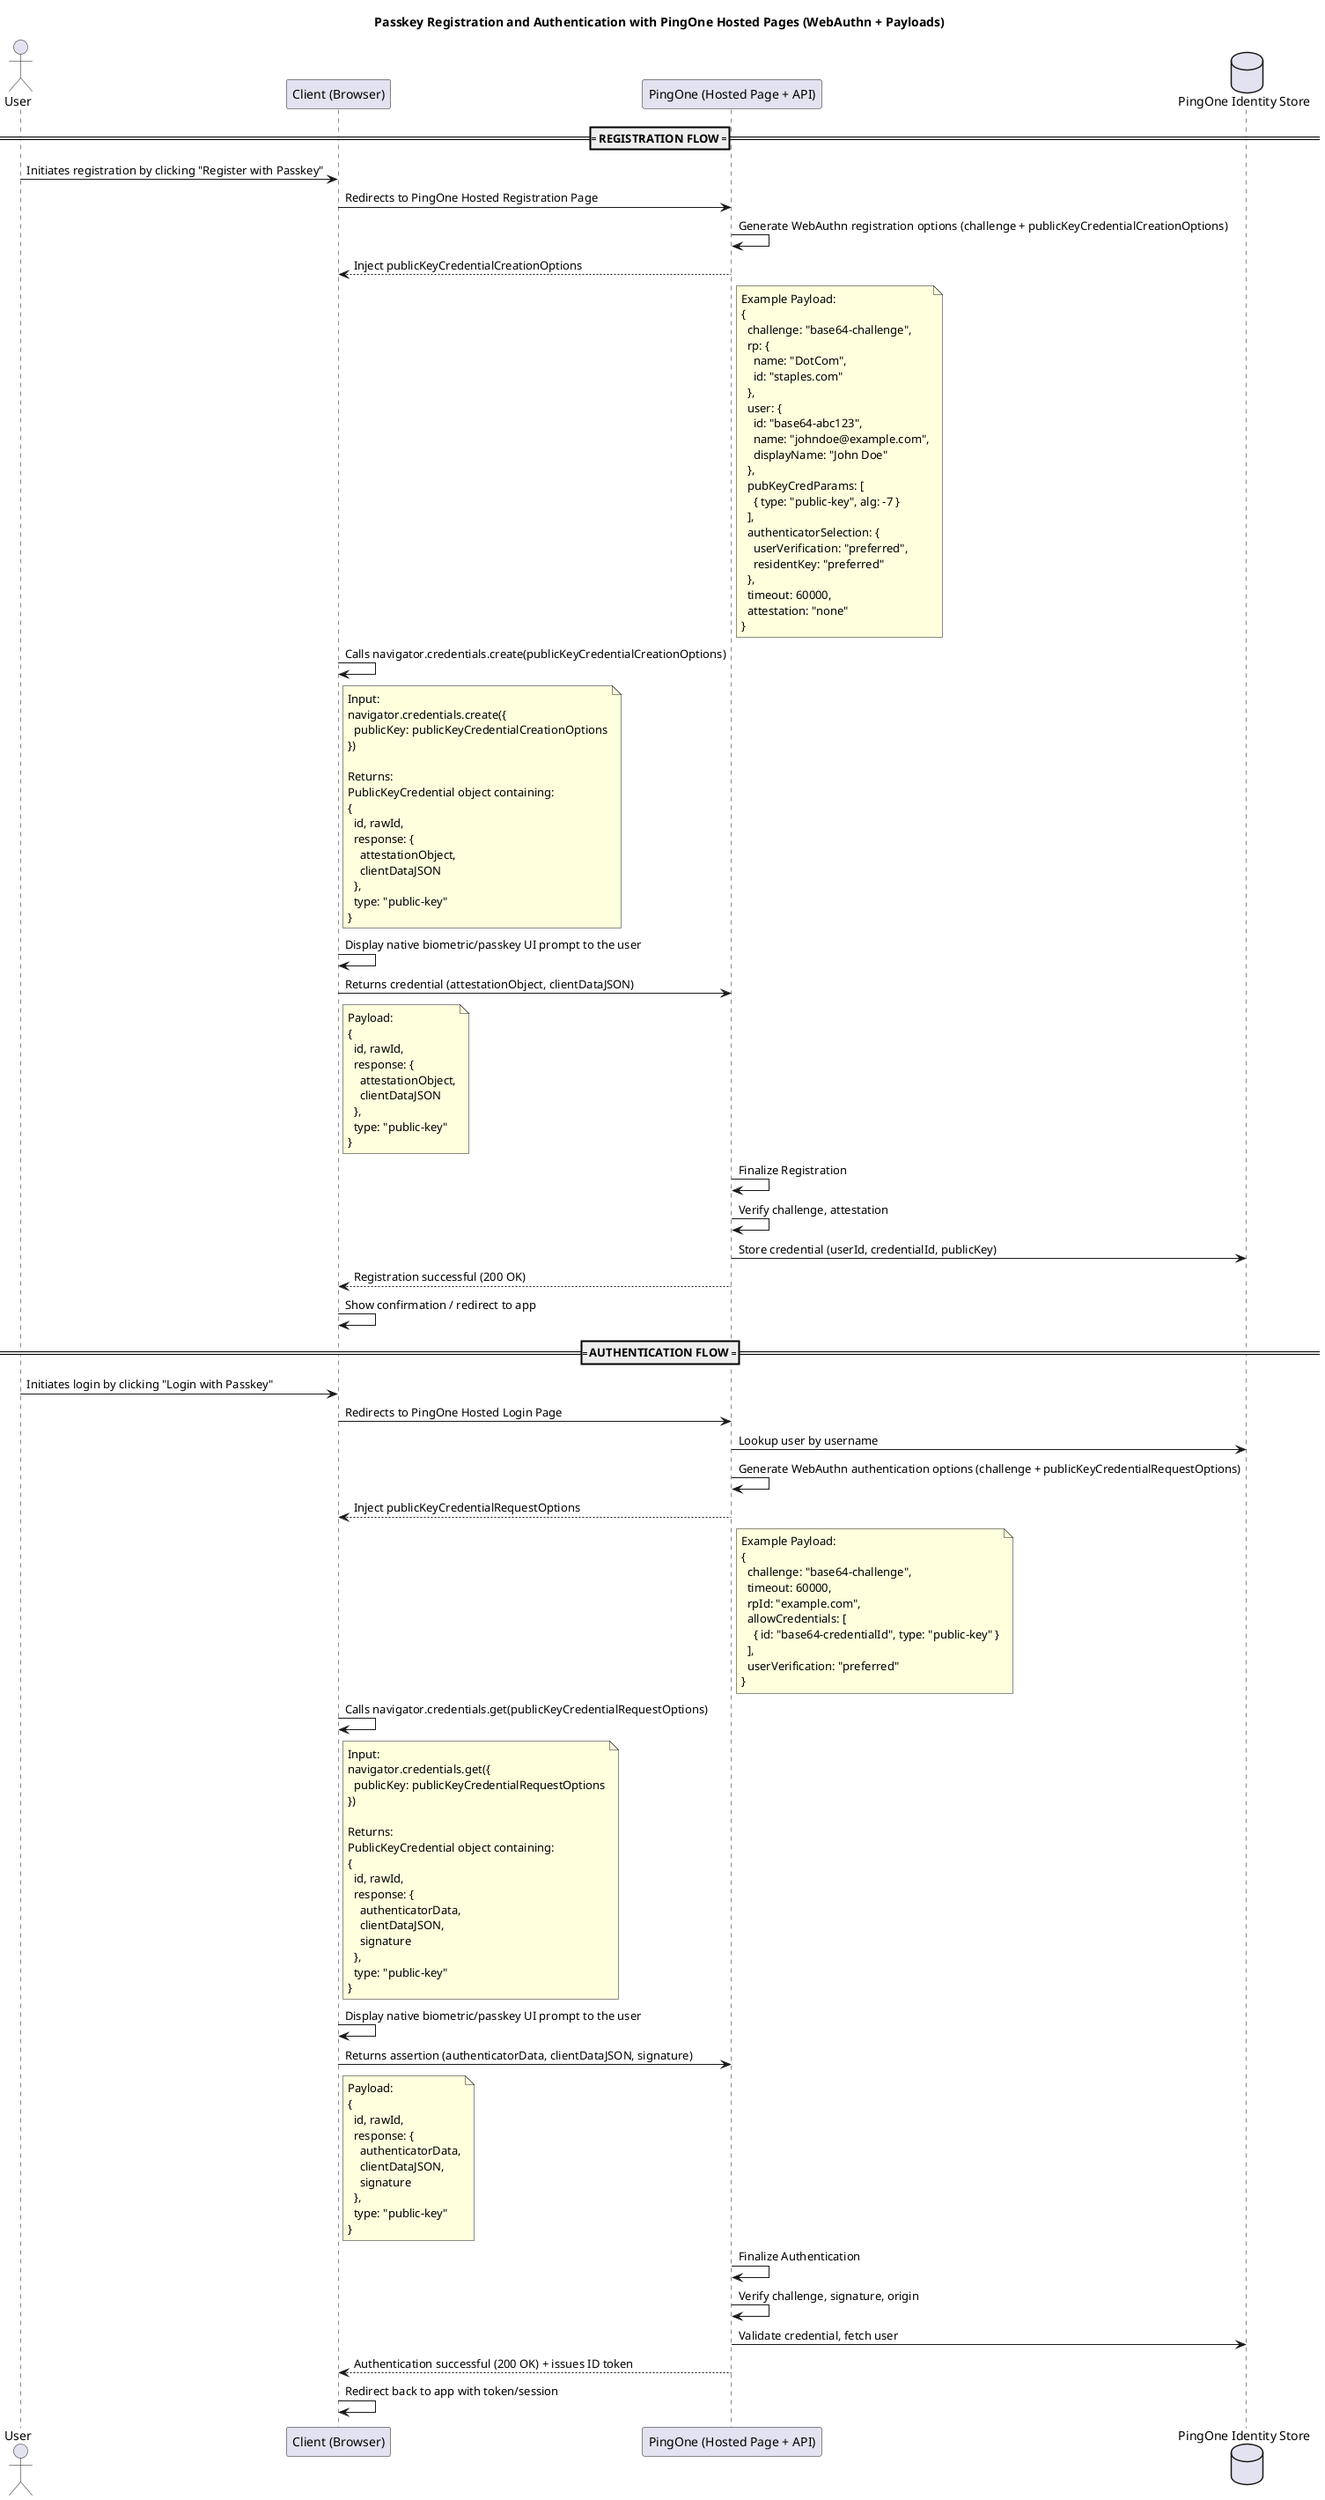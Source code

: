 @startuml
' Title
title Passkey Registration and Authentication with PingOne Hosted Pages (WebAuthn + Payloads)

' Actors
actor User
participant Browser as "Client (Browser)"
participant Ping as "PingOne (Hosted Page + API)"
database PingDB as "PingOne Identity Store"

==== REGISTRATION FLOW ====

User -> Browser : Initiates registration by clicking "Register with Passkey"
Browser -> Ping : Redirects to PingOne Hosted Registration Page

Ping -> Ping : Generate WebAuthn registration options (challenge + publicKeyCredentialCreationOptions)
Ping --> Browser : Inject publicKeyCredentialCreationOptions
note right of Ping
  Example Payload:
  {
    challenge: "base64-challenge",
    rp: {
      name: "DotCom",
      id: "staples.com"
    },
    user: {
      id: "base64-abc123",
      name: "johndoe@example.com",
      displayName: "John Doe"
    },
    pubKeyCredParams: [
      { type: "public-key", alg: -7 }
    ],
    authenticatorSelection: {
      userVerification: "preferred",
      residentKey: "preferred"
    },
    timeout: 60000,
    attestation: "none"
  }
end note

Browser -> Browser : Calls navigator.credentials.create(publicKeyCredentialCreationOptions)
note right of Browser
  Input:
  navigator.credentials.create({
    publicKey: publicKeyCredentialCreationOptions
  })

  Returns:
  PublicKeyCredential object containing:
  {
    id, rawId,
    response: {
      attestationObject,
      clientDataJSON
    },
    type: "public-key"
  }
end note
Browser -> Browser : Display native biometric/passkey UI prompt to the user
Browser -> Ping : Returns credential (attestationObject, clientDataJSON)
note right of Browser
  Payload:
  {
    id, rawId,
    response: {
      attestationObject,
      clientDataJSON
    },
    type: "public-key"
  }
end note

Ping -> Ping : Finalize Registration
Ping -> Ping : Verify challenge, attestation
Ping -> PingDB : Store credential (userId, credentialId, publicKey)
Ping --> Browser : Registration successful (200 OK)
Browser -> Browser : Show confirmation / redirect to app

==== AUTHENTICATION FLOW ====
User -> Browser : Initiates login by clicking "Login with Passkey"
Browser -> Ping : Redirects to PingOne Hosted Login Page

Ping -> PingDB : Lookup user by username
Ping -> Ping : Generate WebAuthn authentication options (challenge + publicKeyCredentialRequestOptions)
Ping --> Browser : Inject publicKeyCredentialRequestOptions
note right of Ping
  Example Payload:
  {
    challenge: "base64-challenge",
    timeout: 60000,
    rpId: "example.com",
    allowCredentials: [
      { id: "base64-credentialId", type: "public-key" }
    ],
    userVerification: "preferred"
  }
end note

Browser -> Browser : Calls navigator.credentials.get(publicKeyCredentialRequestOptions)
note right of Browser
  Input:
  navigator.credentials.get({
    publicKey: publicKeyCredentialRequestOptions
  })

  Returns:
  PublicKeyCredential object containing:
  {
    id, rawId,
    response: {
      authenticatorData,
      clientDataJSON,
      signature
    },
    type: "public-key"
  }
end note
Browser -> Browser : Display native biometric/passkey UI prompt to the user
Browser -> Ping : Returns assertion (authenticatorData, clientDataJSON, signature)
note right of Browser
  Payload:
  {
    id, rawId,
    response: {
      authenticatorData,
      clientDataJSON,
      signature
    },
    type: "public-key"
  }
end note

Ping -> Ping : Finalize Authentication
Ping -> Ping : Verify challenge, signature, origin
Ping -> PingDB : Validate credential, fetch user
Ping --> Browser : Authentication successful (200 OK) + issues ID token
Browser -> Browser : Redirect back to app with token/session
@enduml
